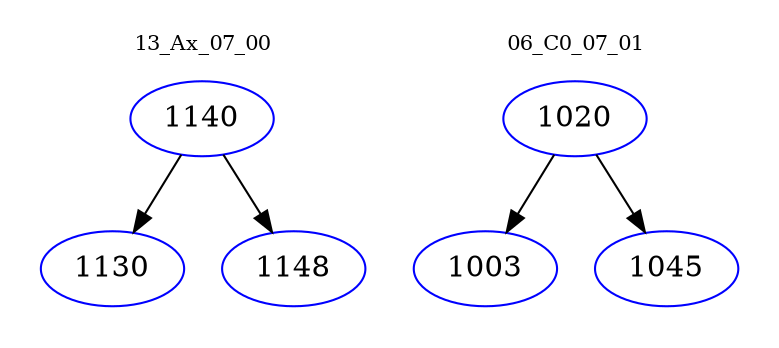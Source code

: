 digraph{
subgraph cluster_0 {
color = white
label = "13_Ax_07_00";
fontsize=10;
T0_1140 [label="1140", color="blue"]
T0_1140 -> T0_1130 [color="black"]
T0_1130 [label="1130", color="blue"]
T0_1140 -> T0_1148 [color="black"]
T0_1148 [label="1148", color="blue"]
}
subgraph cluster_1 {
color = white
label = "06_C0_07_01";
fontsize=10;
T1_1020 [label="1020", color="blue"]
T1_1020 -> T1_1003 [color="black"]
T1_1003 [label="1003", color="blue"]
T1_1020 -> T1_1045 [color="black"]
T1_1045 [label="1045", color="blue"]
}
}
